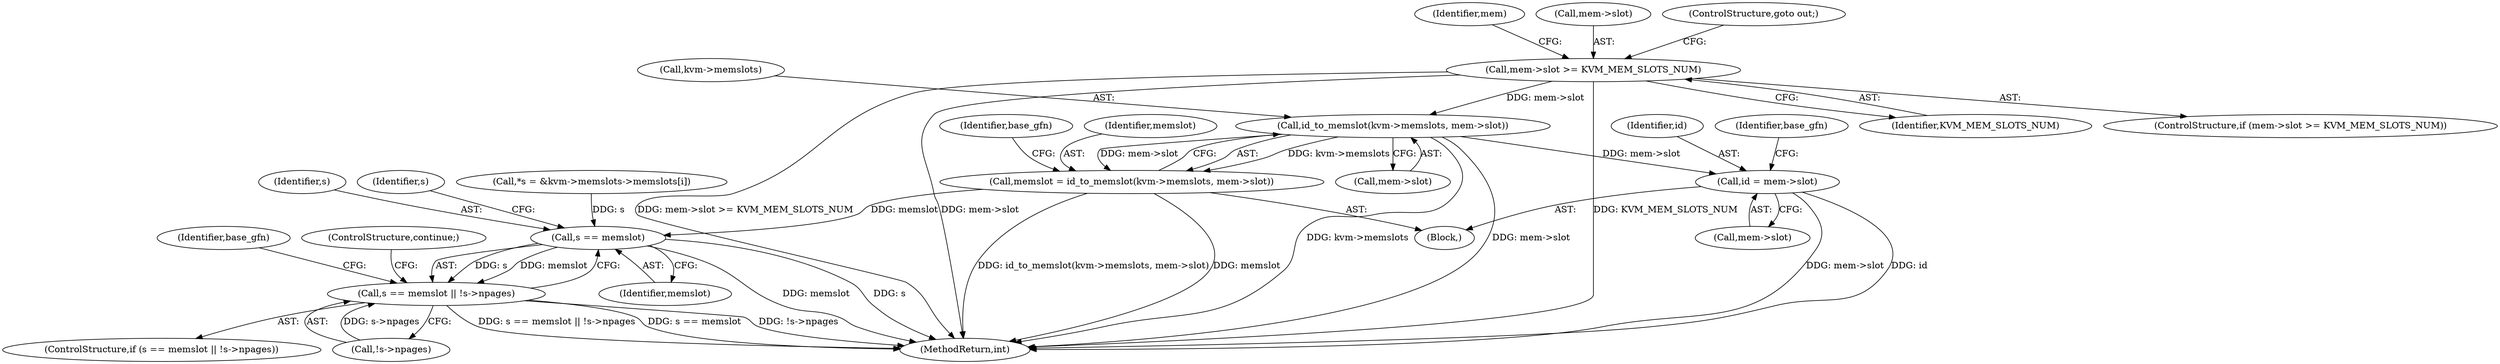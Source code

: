 digraph "0_linux_12d6e7538e2d418c08f082b1b44ffa5fb7270ed8@pointer" {
"1000200" [label="(Call,id_to_memslot(kvm->memslots, mem->slot))"];
"1000179" [label="(Call,mem->slot >= KVM_MEM_SLOTS_NUM)"];
"1000198" [label="(Call,memslot = id_to_memslot(kvm->memslots, mem->slot))"];
"1000302" [label="(Call,s == memslot)"];
"1000301" [label="(Call,s == memslot || !s->npages)"];
"1000242" [label="(Call,id = mem->slot)"];
"1000189" [label="(Identifier,mem)"];
"1000179" [label="(Call,mem->slot >= KVM_MEM_SLOTS_NUM)"];
"1000243" [label="(Identifier,id)"];
"1000300" [label="(ControlStructure,if (s == memslot || !s->npages))"];
"1000180" [label="(Call,mem->slot)"];
"1000248" [label="(Identifier,base_gfn)"];
"1000208" [label="(Identifier,base_gfn)"];
"1000116" [label="(Block,)"];
"1000244" [label="(Call,mem->slot)"];
"1000302" [label="(Call,s == memslot)"];
"1000493" [label="(MethodReturn,int)"];
"1000199" [label="(Identifier,memslot)"];
"1000200" [label="(Call,id_to_memslot(kvm->memslots, mem->slot))"];
"1000242" [label="(Call,id = mem->slot)"];
"1000315" [label="(Identifier,base_gfn)"];
"1000309" [label="(ControlStructure,continue;)"];
"1000307" [label="(Identifier,s)"];
"1000305" [label="(Call,!s->npages)"];
"1000304" [label="(Identifier,memslot)"];
"1000290" [label="(Call,*s = &kvm->memslots->memslots[i])"];
"1000201" [label="(Call,kvm->memslots)"];
"1000204" [label="(Call,mem->slot)"];
"1000303" [label="(Identifier,s)"];
"1000198" [label="(Call,memslot = id_to_memslot(kvm->memslots, mem->slot))"];
"1000183" [label="(Identifier,KVM_MEM_SLOTS_NUM)"];
"1000184" [label="(ControlStructure,goto out;)"];
"1000301" [label="(Call,s == memslot || !s->npages)"];
"1000178" [label="(ControlStructure,if (mem->slot >= KVM_MEM_SLOTS_NUM))"];
"1000200" -> "1000198"  [label="AST: "];
"1000200" -> "1000204"  [label="CFG: "];
"1000201" -> "1000200"  [label="AST: "];
"1000204" -> "1000200"  [label="AST: "];
"1000198" -> "1000200"  [label="CFG: "];
"1000200" -> "1000493"  [label="DDG: kvm->memslots"];
"1000200" -> "1000493"  [label="DDG: mem->slot"];
"1000200" -> "1000198"  [label="DDG: kvm->memslots"];
"1000200" -> "1000198"  [label="DDG: mem->slot"];
"1000179" -> "1000200"  [label="DDG: mem->slot"];
"1000200" -> "1000242"  [label="DDG: mem->slot"];
"1000179" -> "1000178"  [label="AST: "];
"1000179" -> "1000183"  [label="CFG: "];
"1000180" -> "1000179"  [label="AST: "];
"1000183" -> "1000179"  [label="AST: "];
"1000184" -> "1000179"  [label="CFG: "];
"1000189" -> "1000179"  [label="CFG: "];
"1000179" -> "1000493"  [label="DDG: mem->slot >= KVM_MEM_SLOTS_NUM"];
"1000179" -> "1000493"  [label="DDG: mem->slot"];
"1000179" -> "1000493"  [label="DDG: KVM_MEM_SLOTS_NUM"];
"1000198" -> "1000116"  [label="AST: "];
"1000199" -> "1000198"  [label="AST: "];
"1000208" -> "1000198"  [label="CFG: "];
"1000198" -> "1000493"  [label="DDG: id_to_memslot(kvm->memslots, mem->slot)"];
"1000198" -> "1000493"  [label="DDG: memslot"];
"1000198" -> "1000302"  [label="DDG: memslot"];
"1000302" -> "1000301"  [label="AST: "];
"1000302" -> "1000304"  [label="CFG: "];
"1000303" -> "1000302"  [label="AST: "];
"1000304" -> "1000302"  [label="AST: "];
"1000307" -> "1000302"  [label="CFG: "];
"1000301" -> "1000302"  [label="CFG: "];
"1000302" -> "1000493"  [label="DDG: memslot"];
"1000302" -> "1000493"  [label="DDG: s"];
"1000302" -> "1000301"  [label="DDG: s"];
"1000302" -> "1000301"  [label="DDG: memslot"];
"1000290" -> "1000302"  [label="DDG: s"];
"1000301" -> "1000300"  [label="AST: "];
"1000301" -> "1000305"  [label="CFG: "];
"1000305" -> "1000301"  [label="AST: "];
"1000309" -> "1000301"  [label="CFG: "];
"1000315" -> "1000301"  [label="CFG: "];
"1000301" -> "1000493"  [label="DDG: !s->npages"];
"1000301" -> "1000493"  [label="DDG: s == memslot || !s->npages"];
"1000301" -> "1000493"  [label="DDG: s == memslot"];
"1000305" -> "1000301"  [label="DDG: s->npages"];
"1000242" -> "1000116"  [label="AST: "];
"1000242" -> "1000244"  [label="CFG: "];
"1000243" -> "1000242"  [label="AST: "];
"1000244" -> "1000242"  [label="AST: "];
"1000248" -> "1000242"  [label="CFG: "];
"1000242" -> "1000493"  [label="DDG: mem->slot"];
"1000242" -> "1000493"  [label="DDG: id"];
}
